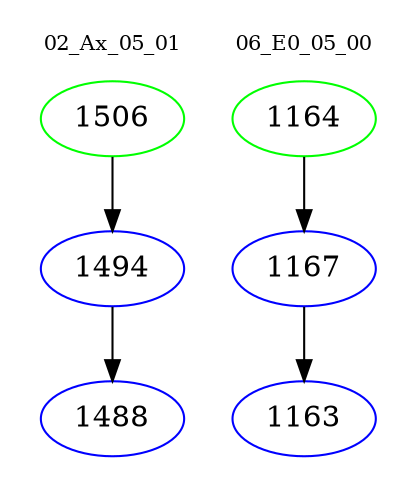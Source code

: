 digraph{
subgraph cluster_0 {
color = white
label = "02_Ax_05_01";
fontsize=10;
T0_1506 [label="1506", color="green"]
T0_1506 -> T0_1494 [color="black"]
T0_1494 [label="1494", color="blue"]
T0_1494 -> T0_1488 [color="black"]
T0_1488 [label="1488", color="blue"]
}
subgraph cluster_1 {
color = white
label = "06_E0_05_00";
fontsize=10;
T1_1164 [label="1164", color="green"]
T1_1164 -> T1_1167 [color="black"]
T1_1167 [label="1167", color="blue"]
T1_1167 -> T1_1163 [color="black"]
T1_1163 [label="1163", color="blue"]
}
}

